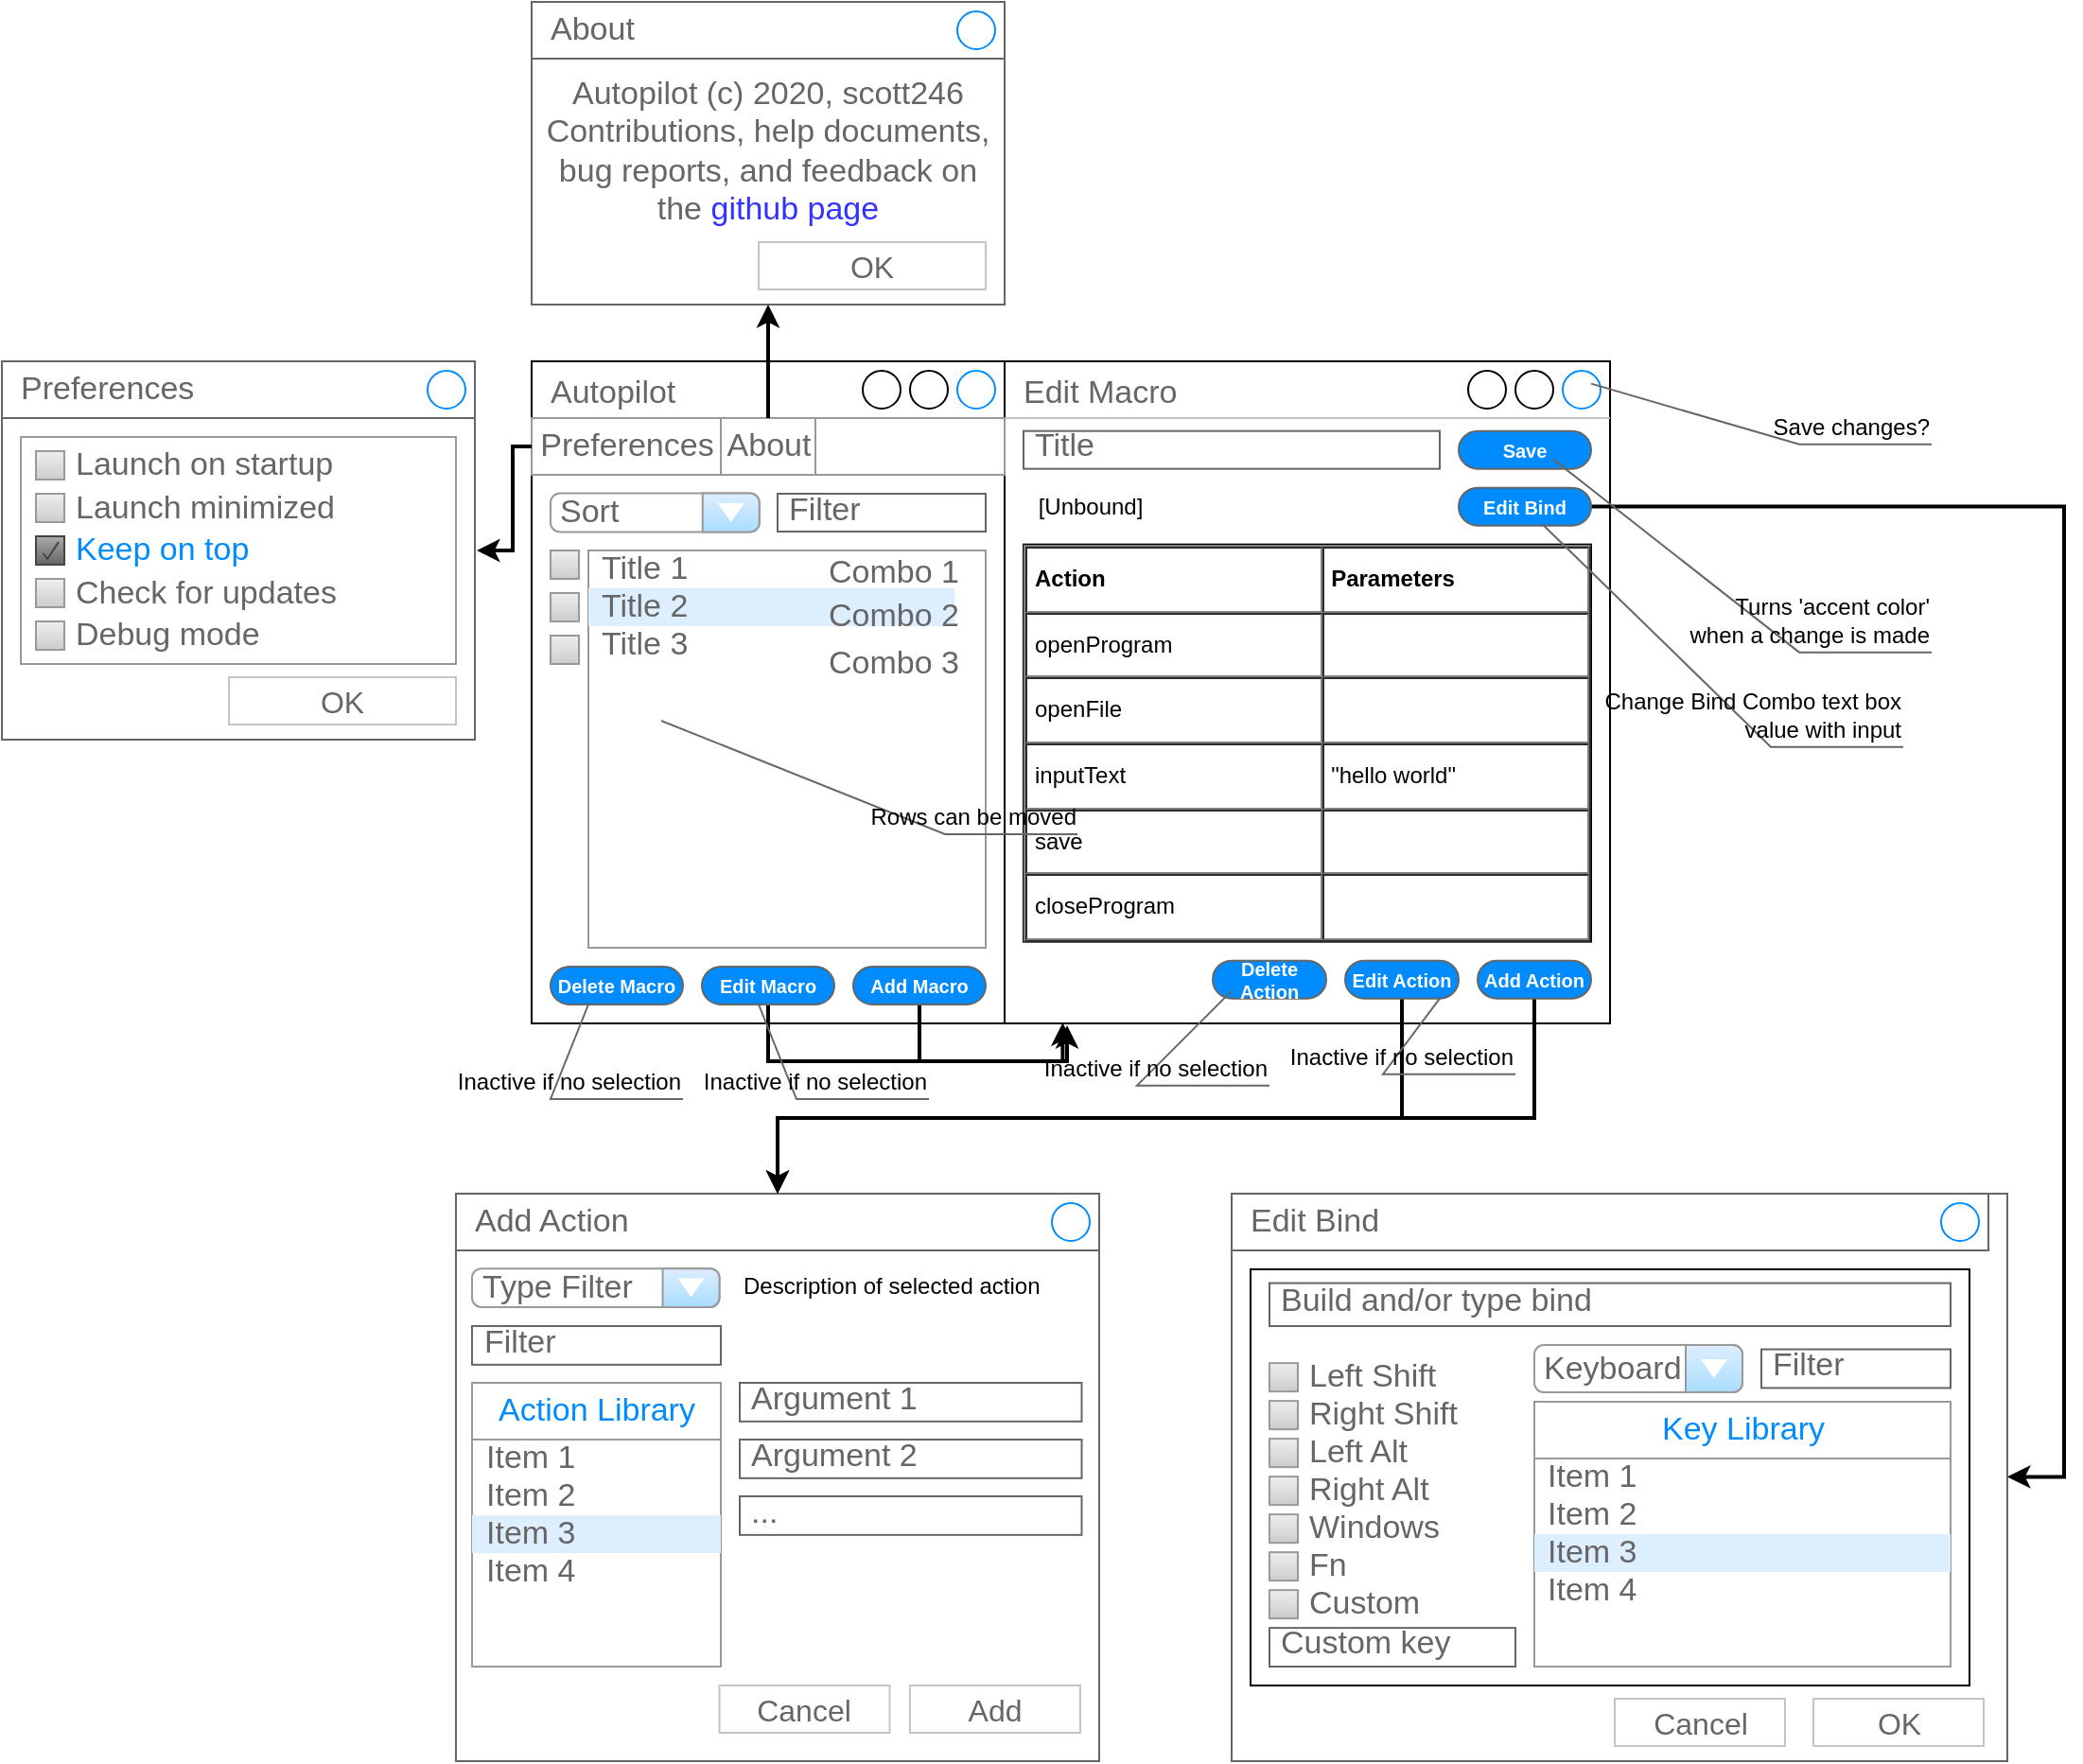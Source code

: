 <mxfile version="12.4.2" type="device" pages="1"><diagram id="YAPkU_yt1FOHtVR8c5gm" name="Views"><mxGraphModel dx="768" dy="482" grid="1" gridSize="10" guides="1" tooltips="1" connect="1" arrows="1" fold="1" page="1" pageScale="1" pageWidth="850" pageHeight="1100" math="0" shadow="0"><root><mxCell id="0"/><mxCell id="1" parent="0"/><mxCell id="EOJ3lp3D8dpg8eL5XDfX-40" value="" style="strokeWidth=1;shadow=0;dashed=0;align=center;html=1;shape=mxgraph.mockup.containers.rrect;rSize=0;strokeColor=#666666;fontColor=#666666;fontSize=17;verticalAlign=top;whiteSpace=wrap;fillColor=#ffffff;spacingTop=32;" parent="1" vertex="1"><mxGeometry x="270" y="540" width="250" height="200" as="geometry"/></mxCell><mxCell id="EOJ3lp3D8dpg8eL5XDfX-41" value="Preferences" style="strokeWidth=1;shadow=0;dashed=0;align=center;html=1;shape=mxgraph.mockup.containers.rrect;rSize=0;fontSize=17;fontColor=#666666;strokeColor=#666666;align=left;spacingLeft=8;fillColor=#ffffff;resizeWidth=1;" parent="EOJ3lp3D8dpg8eL5XDfX-40" vertex="1"><mxGeometry width="250" height="30" relative="1" as="geometry"/></mxCell><mxCell id="EOJ3lp3D8dpg8eL5XDfX-42" value="" style="shape=ellipse;strokeColor=#008cff;resizable=0;fillColor=none;html=1;" parent="EOJ3lp3D8dpg8eL5XDfX-41" vertex="1"><mxGeometry x="1" y="0.5" width="20" height="20" relative="1" as="geometry"><mxPoint x="-25" y="-10" as="offset"/></mxGeometry></mxCell><mxCell id="EOJ3lp3D8dpg8eL5XDfX-43" value="OK" style="strokeWidth=1;shadow=0;dashed=0;align=center;html=1;shape=mxgraph.mockup.containers.rrect;rSize=0;fontSize=16;fontColor=#666666;strokeColor=#c4c4c4;resizable=0;whiteSpace=wrap;fillColor=#ffffff;" parent="EOJ3lp3D8dpg8eL5XDfX-40" vertex="1"><mxGeometry x="0.5" y="1" width="120" height="25" relative="1" as="geometry"><mxPoint x="-5" y="-33" as="offset"/></mxGeometry></mxCell><mxCell id="EOJ3lp3D8dpg8eL5XDfX-67" value="" style="strokeWidth=1;shadow=0;dashed=0;align=center;html=1;shape=mxgraph.mockup.forms.rrect;rSize=0;strokeColor=#999999;fillColor=#ffffff;recursiveResize=0;fontSize=12;" parent="EOJ3lp3D8dpg8eL5XDfX-40" vertex="1"><mxGeometry x="10" y="40" width="230" height="120" as="geometry"/></mxCell><mxCell id="EOJ3lp3D8dpg8eL5XDfX-68" value="Launch on startup" style="strokeWidth=1;shadow=0;dashed=0;align=center;html=1;shape=mxgraph.mockup.forms.rrect;rSize=0;fillColor=#eeeeee;strokeColor=#999999;gradientColor=#cccccc;align=left;spacingLeft=4;fontSize=17;fontColor=#666666;labelPosition=right;" parent="EOJ3lp3D8dpg8eL5XDfX-67" vertex="1"><mxGeometry x="8" y="7.5" width="15" height="15" as="geometry"/></mxCell><mxCell id="EOJ3lp3D8dpg8eL5XDfX-69" value="Launch minimized" style="strokeWidth=1;shadow=0;dashed=0;align=center;html=1;shape=mxgraph.mockup.forms.rrect;rSize=0;fillColor=#eeeeee;strokeColor=#999999;gradientColor=#cccccc;align=left;spacingLeft=4;fontSize=17;fontColor=#666666;labelPosition=right;" parent="EOJ3lp3D8dpg8eL5XDfX-67" vertex="1"><mxGeometry x="8" y="30" width="15" height="15" as="geometry"/></mxCell><mxCell id="EOJ3lp3D8dpg8eL5XDfX-70" value="Keep on top" style="strokeWidth=1;shadow=0;dashed=0;align=center;html=1;shape=mxgraph.mockup.forms.checkbox;rSize=0;resizable=0;fillColor=#aaaaaa;strokeColor=#444444;gradientColor=#666666;align=left;spacingLeft=4;fontSize=17;fontColor=#008cff;labelPosition=right;" parent="EOJ3lp3D8dpg8eL5XDfX-67" vertex="1"><mxGeometry x="8" y="52.5" width="15" height="15" as="geometry"/></mxCell><mxCell id="EOJ3lp3D8dpg8eL5XDfX-71" value="Debug mode" style="strokeWidth=1;shadow=0;dashed=0;align=center;html=1;shape=mxgraph.mockup.forms.rrect;rSize=0;fillColor=#eeeeee;strokeColor=#999999;gradientColor=#cccccc;align=left;spacingLeft=4;fontSize=17;fontColor=#666666;labelPosition=right;" parent="EOJ3lp3D8dpg8eL5XDfX-67" vertex="1"><mxGeometry x="8" y="97.5" width="15" height="15" as="geometry"/></mxCell><mxCell id="EOJ3lp3D8dpg8eL5XDfX-116" value="Check for updates" style="strokeWidth=1;shadow=0;dashed=0;align=center;html=1;shape=mxgraph.mockup.forms.rrect;rSize=0;fillColor=#eeeeee;strokeColor=#999999;gradientColor=#cccccc;align=left;spacingLeft=4;fontSize=17;fontColor=#666666;labelPosition=right;" parent="EOJ3lp3D8dpg8eL5XDfX-67" vertex="1"><mxGeometry x="8" y="75" width="15" height="15" as="geometry"/></mxCell><mxCell id="EOJ3lp3D8dpg8eL5XDfX-44" value="Autopilot (c) 2020, scott246&lt;br&gt;Contributions, help documents, bug reports, and feedback on the&amp;nbsp;&lt;font color=&quot;#3333ff&quot;&gt;github page&lt;br&gt;&lt;/font&gt;" style="strokeWidth=1;shadow=0;dashed=0;align=center;html=1;shape=mxgraph.mockup.containers.rrect;rSize=0;strokeColor=#666666;fontColor=#666666;fontSize=17;verticalAlign=top;whiteSpace=wrap;fillColor=#ffffff;spacingTop=32;" parent="1" vertex="1"><mxGeometry x="550" y="350" width="250" height="160" as="geometry"/></mxCell><mxCell id="EOJ3lp3D8dpg8eL5XDfX-45" value="About" style="strokeWidth=1;shadow=0;dashed=0;align=center;html=1;shape=mxgraph.mockup.containers.rrect;rSize=0;fontSize=17;fontColor=#666666;strokeColor=#666666;align=left;spacingLeft=8;fillColor=#ffffff;resizeWidth=1;" parent="EOJ3lp3D8dpg8eL5XDfX-44" vertex="1"><mxGeometry width="250" height="30" relative="1" as="geometry"/></mxCell><mxCell id="EOJ3lp3D8dpg8eL5XDfX-46" value="" style="shape=ellipse;strokeColor=#008cff;resizable=0;fillColor=none;html=1;" parent="EOJ3lp3D8dpg8eL5XDfX-45" vertex="1"><mxGeometry x="1" y="0.5" width="20" height="20" relative="1" as="geometry"><mxPoint x="-25" y="-10" as="offset"/></mxGeometry></mxCell><mxCell id="EOJ3lp3D8dpg8eL5XDfX-47" value="OK" style="strokeWidth=1;shadow=0;dashed=0;align=center;html=1;shape=mxgraph.mockup.containers.rrect;rSize=0;fontSize=16;fontColor=#666666;strokeColor=#c4c4c4;resizable=0;whiteSpace=wrap;fillColor=#ffffff;" parent="EOJ3lp3D8dpg8eL5XDfX-44" vertex="1"><mxGeometry x="0.5" y="1" width="120" height="25" relative="1" as="geometry"><mxPoint x="-5" y="-33" as="offset"/></mxGeometry></mxCell><mxCell id="EOJ3lp3D8dpg8eL5XDfX-53" value="" style="strokeWidth=1;shadow=0;dashed=0;align=center;html=1;shape=mxgraph.mockup.containers.rrect;rSize=0;strokeColor=#666666;fontColor=#666666;fontSize=17;verticalAlign=top;whiteSpace=wrap;fillColor=#ffffff;spacingTop=32;" parent="1" vertex="1"><mxGeometry x="920" y="980" width="410" height="300" as="geometry"/></mxCell><mxCell id="EOJ3lp3D8dpg8eL5XDfX-54" value="Edit Bind" style="strokeWidth=1;shadow=0;dashed=0;align=center;html=1;shape=mxgraph.mockup.containers.rrect;rSize=0;fontSize=17;fontColor=#666666;strokeColor=#666666;align=left;spacingLeft=8;fillColor=none;resizeWidth=1;" parent="EOJ3lp3D8dpg8eL5XDfX-53" vertex="1"><mxGeometry width="400" height="30" relative="1" as="geometry"/></mxCell><mxCell id="EOJ3lp3D8dpg8eL5XDfX-55" value="" style="shape=ellipse;strokeColor=#008cff;resizable=0;fillColor=none;html=1;" parent="EOJ3lp3D8dpg8eL5XDfX-54" vertex="1"><mxGeometry x="1" y="0.5" width="20" height="20" relative="1" as="geometry"><mxPoint x="-25" y="-10" as="offset"/></mxGeometry></mxCell><mxCell id="EOJ3lp3D8dpg8eL5XDfX-56" value="Cancel" style="strokeWidth=1;shadow=0;dashed=0;align=center;html=1;shape=mxgraph.mockup.containers.rrect;rSize=0;fontSize=16;fontColor=#666666;strokeColor=#c4c4c4;whiteSpace=wrap;fillColor=none;" parent="EOJ3lp3D8dpg8eL5XDfX-53" vertex="1"><mxGeometry x="0.25" y="1" width="90" height="25" relative="1" as="geometry"><mxPoint x="100" y="-33" as="offset"/></mxGeometry></mxCell><mxCell id="EOJ3lp3D8dpg8eL5XDfX-57" value="OK" style="strokeWidth=1;shadow=0;dashed=0;align=center;html=1;shape=mxgraph.mockup.containers.rrect;rSize=0;fontSize=16;fontColor=#666666;strokeColor=#c4c4c4;whiteSpace=wrap;fillColor=none;" parent="EOJ3lp3D8dpg8eL5XDfX-53" vertex="1"><mxGeometry x="0.75" y="1" width="90" height="25" relative="1" as="geometry"><mxPoint y="-33" as="offset"/></mxGeometry></mxCell><mxCell id="EOJ3lp3D8dpg8eL5XDfX-101" value="" style="rounded=0;whiteSpace=wrap;html=1;fontSize=12;" parent="EOJ3lp3D8dpg8eL5XDfX-53" vertex="1"><mxGeometry x="10" y="40" width="380" height="220" as="geometry"/></mxCell><mxCell id="EOJ3lp3D8dpg8eL5XDfX-102" value="" style="strokeWidth=1;shadow=0;dashed=0;align=center;html=1;shape=mxgraph.mockup.forms.rrect;rSize=0;strokeColor=#999999;fillColor=#ffffff;fontSize=12;" parent="EOJ3lp3D8dpg8eL5XDfX-53" vertex="1"><mxGeometry x="160" y="110" width="220" height="140" as="geometry"/></mxCell><mxCell id="EOJ3lp3D8dpg8eL5XDfX-103" value="Key Library" style="strokeWidth=1;shadow=0;dashed=0;align=center;html=1;shape=mxgraph.mockup.forms.rrect;rSize=0;strokeColor=#999999;fontColor=#008cff;fontSize=17;fillColor=#ffffff;resizeWidth=1;" parent="EOJ3lp3D8dpg8eL5XDfX-102" vertex="1"><mxGeometry width="220.0" height="30" relative="1" as="geometry"/></mxCell><mxCell id="EOJ3lp3D8dpg8eL5XDfX-104" value="Item 1" style="strokeWidth=1;shadow=0;dashed=0;align=center;html=1;shape=mxgraph.mockup.forms.anchor;fontSize=17;fontColor=#666666;align=left;spacingLeft=5;resizeWidth=1;" parent="EOJ3lp3D8dpg8eL5XDfX-102" vertex="1"><mxGeometry width="220.0" height="20" relative="1" as="geometry"><mxPoint y="30" as="offset"/></mxGeometry></mxCell><mxCell id="EOJ3lp3D8dpg8eL5XDfX-105" value="Item 2" style="strokeWidth=1;shadow=0;dashed=0;align=center;html=1;shape=mxgraph.mockup.forms.anchor;fontSize=17;fontColor=#666666;align=left;spacingLeft=5;resizeWidth=1;" parent="EOJ3lp3D8dpg8eL5XDfX-102" vertex="1"><mxGeometry width="220.0" height="20" relative="1" as="geometry"><mxPoint y="50" as="offset"/></mxGeometry></mxCell><mxCell id="EOJ3lp3D8dpg8eL5XDfX-106" value="Item 3" style="strokeWidth=1;shadow=0;dashed=0;align=center;html=1;shape=mxgraph.mockup.forms.rrect;rSize=0;fontSize=17;fontColor=#666666;align=left;spacingLeft=5;fillColor=#ddeeff;strokeColor=none;resizeWidth=1;" parent="EOJ3lp3D8dpg8eL5XDfX-102" vertex="1"><mxGeometry width="220.0" height="20" relative="1" as="geometry"><mxPoint y="70" as="offset"/></mxGeometry></mxCell><mxCell id="EOJ3lp3D8dpg8eL5XDfX-107" value="Item 4" style="strokeWidth=1;shadow=0;dashed=0;align=center;html=1;shape=mxgraph.mockup.forms.anchor;fontSize=17;fontColor=#666666;align=left;spacingLeft=5;resizeWidth=1;" parent="EOJ3lp3D8dpg8eL5XDfX-102" vertex="1"><mxGeometry width="220.0" height="20" relative="1" as="geometry"><mxPoint y="90" as="offset"/></mxGeometry></mxCell><mxCell id="EOJ3lp3D8dpg8eL5XDfX-99" value="Keyboard" style="strokeWidth=1;shadow=0;dashed=0;align=center;html=1;shape=mxgraph.mockup.forms.comboBox;strokeColor=#999999;fillColor=#ddeeff;align=left;fillColor2=#aaddff;mainText=;fontColor=#666666;fontSize=17;spacingLeft=3;" parent="EOJ3lp3D8dpg8eL5XDfX-53" vertex="1"><mxGeometry x="160" y="80" width="110" height="25" as="geometry"/></mxCell><mxCell id="EOJ3lp3D8dpg8eL5XDfX-108" value="Left Shift" style="strokeWidth=1;shadow=0;dashed=0;align=center;html=1;shape=mxgraph.mockup.forms.rrect;rSize=0;fillColor=#eeeeee;strokeColor=#999999;gradientColor=#cccccc;align=left;spacingLeft=4;fontSize=17;fontColor=#666666;labelPosition=right;" parent="EOJ3lp3D8dpg8eL5XDfX-53" vertex="1"><mxGeometry x="20" y="89.57" width="15" height="15" as="geometry"/></mxCell><mxCell id="u80V7ljQDA_n9V3DlxkJ-22" value="Right Shift" style="strokeWidth=1;shadow=0;dashed=0;align=center;html=1;shape=mxgraph.mockup.forms.rrect;rSize=0;fillColor=#eeeeee;strokeColor=#999999;gradientColor=#cccccc;align=left;spacingLeft=4;fontSize=17;fontColor=#666666;labelPosition=right;" parent="EOJ3lp3D8dpg8eL5XDfX-53" vertex="1"><mxGeometry x="20" y="109.57" width="15" height="15" as="geometry"/></mxCell><mxCell id="u80V7ljQDA_n9V3DlxkJ-23" value="Left Alt" style="strokeWidth=1;shadow=0;dashed=0;align=center;html=1;shape=mxgraph.mockup.forms.rrect;rSize=0;fillColor=#eeeeee;strokeColor=#999999;gradientColor=#cccccc;align=left;spacingLeft=4;fontSize=17;fontColor=#666666;labelPosition=right;" parent="EOJ3lp3D8dpg8eL5XDfX-53" vertex="1"><mxGeometry x="20" y="129.57" width="15" height="15" as="geometry"/></mxCell><mxCell id="u80V7ljQDA_n9V3DlxkJ-24" value="Right Alt" style="strokeWidth=1;shadow=0;dashed=0;align=center;html=1;shape=mxgraph.mockup.forms.rrect;rSize=0;fillColor=#eeeeee;strokeColor=#999999;gradientColor=#cccccc;align=left;spacingLeft=4;fontSize=17;fontColor=#666666;labelPosition=right;" parent="EOJ3lp3D8dpg8eL5XDfX-53" vertex="1"><mxGeometry x="20" y="149.57" width="15" height="15" as="geometry"/></mxCell><mxCell id="u80V7ljQDA_n9V3DlxkJ-25" value="Windows" style="strokeWidth=1;shadow=0;dashed=0;align=center;html=1;shape=mxgraph.mockup.forms.rrect;rSize=0;fillColor=#eeeeee;strokeColor=#999999;gradientColor=#cccccc;align=left;spacingLeft=4;fontSize=17;fontColor=#666666;labelPosition=right;" parent="EOJ3lp3D8dpg8eL5XDfX-53" vertex="1"><mxGeometry x="20" y="169.57" width="15" height="15" as="geometry"/></mxCell><mxCell id="u80V7ljQDA_n9V3DlxkJ-26" value="Fn" style="strokeWidth=1;shadow=0;dashed=0;align=center;html=1;shape=mxgraph.mockup.forms.rrect;rSize=0;fillColor=#eeeeee;strokeColor=#999999;gradientColor=#cccccc;align=left;spacingLeft=4;fontSize=17;fontColor=#666666;labelPosition=right;" parent="EOJ3lp3D8dpg8eL5XDfX-53" vertex="1"><mxGeometry x="20" y="189.57" width="15" height="15" as="geometry"/></mxCell><mxCell id="Q8kererCGvhMdk5w2O0M-1" value="Custom" style="strokeWidth=1;shadow=0;dashed=0;align=center;html=1;shape=mxgraph.mockup.forms.rrect;rSize=0;fillColor=#eeeeee;strokeColor=#999999;gradientColor=#cccccc;align=left;spacingLeft=4;fontSize=17;fontColor=#666666;labelPosition=right;" vertex="1" parent="EOJ3lp3D8dpg8eL5XDfX-53"><mxGeometry x="20" y="209.57" width="15" height="15" as="geometry"/></mxCell><mxCell id="Q8kererCGvhMdk5w2O0M-2" value="Custom key" style="strokeWidth=1;shadow=0;dashed=0;align=center;html=1;shape=mxgraph.mockup.text.textBox;fontColor=#666666;align=left;fontSize=17;spacingLeft=4;spacingTop=-3;strokeColor=#666666;mainText=" vertex="1" parent="EOJ3lp3D8dpg8eL5XDfX-53"><mxGeometry x="20" y="229.57" width="130" height="20.43" as="geometry"/></mxCell><mxCell id="Q8kererCGvhMdk5w2O0M-3" value="Build and/or type bind" style="strokeWidth=1;shadow=0;dashed=0;align=center;html=1;shape=mxgraph.mockup.text.textBox;fontColor=#666666;align=left;fontSize=17;spacingLeft=4;spacingTop=-3;strokeColor=#666666;mainText=" vertex="1" parent="EOJ3lp3D8dpg8eL5XDfX-53"><mxGeometry x="20" y="47.29" width="360" height="22.71" as="geometry"/></mxCell><mxCell id="Q8kererCGvhMdk5w2O0M-4" value="Filter" style="strokeWidth=1;shadow=0;dashed=0;align=center;html=1;shape=mxgraph.mockup.text.textBox;fontColor=#666666;align=left;fontSize=17;spacingLeft=4;spacingTop=-3;strokeColor=#666666;mainText=" vertex="1" parent="EOJ3lp3D8dpg8eL5XDfX-53"><mxGeometry x="280" y="82.29" width="100" height="20.43" as="geometry"/></mxCell><mxCell id="EOJ3lp3D8dpg8eL5XDfX-79" value="" style="strokeWidth=1;shadow=0;dashed=0;align=center;html=1;shape=mxgraph.mockup.containers.rrect;rSize=0;strokeColor=#666666;fontColor=#666666;fontSize=17;verticalAlign=top;whiteSpace=wrap;fillColor=#ffffff;spacingTop=32;" parent="1" vertex="1"><mxGeometry x="510" y="980" width="340" height="300" as="geometry"/></mxCell><mxCell id="EOJ3lp3D8dpg8eL5XDfX-80" value="Add Action" style="strokeWidth=1;shadow=0;dashed=0;align=center;html=1;shape=mxgraph.mockup.containers.rrect;rSize=0;fontSize=17;fontColor=#666666;strokeColor=#666666;align=left;spacingLeft=8;fillColor=none;resizeWidth=1;" parent="EOJ3lp3D8dpg8eL5XDfX-79" vertex="1"><mxGeometry width="340.0" height="30" relative="1" as="geometry"/></mxCell><mxCell id="EOJ3lp3D8dpg8eL5XDfX-81" value="" style="shape=ellipse;strokeColor=#008cff;resizable=0;fillColor=none;html=1;" parent="EOJ3lp3D8dpg8eL5XDfX-80" vertex="1"><mxGeometry x="1" y="0.5" width="20" height="20" relative="1" as="geometry"><mxPoint x="-25" y="-10" as="offset"/></mxGeometry></mxCell><mxCell id="EOJ3lp3D8dpg8eL5XDfX-82" value="Cancel" style="strokeWidth=1;shadow=0;dashed=0;align=center;html=1;shape=mxgraph.mockup.containers.rrect;rSize=0;fontSize=16;fontColor=#666666;strokeColor=#c4c4c4;whiteSpace=wrap;fillColor=none;" parent="EOJ3lp3D8dpg8eL5XDfX-79" vertex="1"><mxGeometry x="0.25" y="1" width="90" height="25" relative="1" as="geometry"><mxPoint x="54.27" y="-40" as="offset"/></mxGeometry></mxCell><mxCell id="EOJ3lp3D8dpg8eL5XDfX-83" value="Add" style="strokeWidth=1;shadow=0;dashed=0;align=center;html=1;shape=mxgraph.mockup.containers.rrect;rSize=0;fontSize=16;fontColor=#666666;strokeColor=#c4c4c4;whiteSpace=wrap;fillColor=none;" parent="EOJ3lp3D8dpg8eL5XDfX-79" vertex="1"><mxGeometry x="0.75" y="1" width="90" height="25" relative="1" as="geometry"><mxPoint x="-15" y="-40" as="offset"/></mxGeometry></mxCell><mxCell id="EOJ3lp3D8dpg8eL5XDfX-25" value="" style="strokeWidth=1;shadow=0;dashed=0;align=center;html=1;shape=mxgraph.mockup.forms.rrect;rSize=0;strokeColor=#999999;fillColor=#ffffff;verticalAlign=top;" parent="EOJ3lp3D8dpg8eL5XDfX-79" vertex="1"><mxGeometry x="8.5" y="100" width="131.5" height="150" as="geometry"/></mxCell><mxCell id="EOJ3lp3D8dpg8eL5XDfX-26" value="Action Library" style="strokeWidth=1;shadow=0;dashed=0;align=center;html=1;shape=mxgraph.mockup.forms.rrect;rSize=0;strokeColor=#999999;fontColor=#008cff;fontSize=17;fillColor=#ffffff;resizeWidth=1;" parent="EOJ3lp3D8dpg8eL5XDfX-25" vertex="1"><mxGeometry width="131.5" height="30" relative="1" as="geometry"/></mxCell><mxCell id="EOJ3lp3D8dpg8eL5XDfX-27" value="Item 1" style="strokeWidth=1;shadow=0;dashed=0;align=center;html=1;shape=mxgraph.mockup.forms.anchor;fontSize=17;fontColor=#666666;align=left;spacingLeft=5;resizeWidth=1;" parent="EOJ3lp3D8dpg8eL5XDfX-25" vertex="1"><mxGeometry width="131.5" height="20" relative="1" as="geometry"><mxPoint y="30.0" as="offset"/></mxGeometry></mxCell><mxCell id="EOJ3lp3D8dpg8eL5XDfX-28" value="Item 2" style="strokeWidth=1;shadow=0;dashed=0;align=center;html=1;shape=mxgraph.mockup.forms.anchor;fontSize=17;fontColor=#666666;align=left;spacingLeft=5;resizeWidth=1;" parent="EOJ3lp3D8dpg8eL5XDfX-25" vertex="1"><mxGeometry width="131.5" height="20" relative="1" as="geometry"><mxPoint y="50.0" as="offset"/></mxGeometry></mxCell><mxCell id="EOJ3lp3D8dpg8eL5XDfX-29" value="Item 3" style="strokeWidth=1;shadow=0;dashed=0;align=center;html=1;shape=mxgraph.mockup.forms.rrect;rSize=0;fontSize=17;fontColor=#666666;align=left;spacingLeft=5;fillColor=#ddeeff;strokeColor=none;resizeWidth=1;" parent="EOJ3lp3D8dpg8eL5XDfX-25" vertex="1"><mxGeometry width="131.5" height="20" relative="1" as="geometry"><mxPoint y="70" as="offset"/></mxGeometry></mxCell><mxCell id="EOJ3lp3D8dpg8eL5XDfX-30" value="Item 4" style="strokeWidth=1;shadow=0;dashed=0;align=center;html=1;shape=mxgraph.mockup.forms.anchor;fontSize=17;fontColor=#666666;align=left;spacingLeft=5;resizeWidth=1;" parent="EOJ3lp3D8dpg8eL5XDfX-25" vertex="1"><mxGeometry width="131.5" height="20" relative="1" as="geometry"><mxPoint y="90" as="offset"/></mxGeometry></mxCell><mxCell id="EOJ3lp3D8dpg8eL5XDfX-34" value="Type Filter" style="strokeWidth=1;shadow=0;dashed=0;align=center;html=1;shape=mxgraph.mockup.forms.comboBox;strokeColor=#999999;fillColor=#ddeeff;align=left;fillColor2=#aaddff;mainText=;fontColor=#666666;fontSize=17;spacingLeft=3;" parent="EOJ3lp3D8dpg8eL5XDfX-79" vertex="1"><mxGeometry x="8.5" y="39.57" width="130.772" height="20.43" as="geometry"/></mxCell><mxCell id="EOJ3lp3D8dpg8eL5XDfX-35" value="Filter" style="strokeWidth=1;shadow=0;dashed=0;align=center;html=1;shape=mxgraph.mockup.text.textBox;fontColor=#666666;align=left;fontSize=17;spacingLeft=4;spacingTop=-3;strokeColor=#666666;mainText=" parent="EOJ3lp3D8dpg8eL5XDfX-79" vertex="1"><mxGeometry x="8.5" y="70" width="131.5" height="20.43" as="geometry"/></mxCell><mxCell id="EOJ3lp3D8dpg8eL5XDfX-88" value="Description of selected action" style="text;spacingTop=-5;whiteSpace=wrap;html=1;align=left;fontSize=12;fontFamily=Helvetica;fillColor=none;strokeColor=none;" parent="EOJ3lp3D8dpg8eL5XDfX-79" vertex="1"><mxGeometry x="150" y="39.57" width="181.5" height="50.43" as="geometry"/></mxCell><mxCell id="u80V7ljQDA_n9V3DlxkJ-36" value="Argument 1" style="strokeWidth=1;shadow=0;dashed=0;align=center;html=1;shape=mxgraph.mockup.text.textBox;fontColor=#666666;align=left;fontSize=17;spacingLeft=4;spacingTop=-3;strokeColor=#666666;mainText=" parent="EOJ3lp3D8dpg8eL5XDfX-79" vertex="1"><mxGeometry x="150" y="100" width="180.75" height="20.43" as="geometry"/></mxCell><mxCell id="u80V7ljQDA_n9V3DlxkJ-38" value="..." style="strokeWidth=1;shadow=0;dashed=0;align=center;html=1;shape=mxgraph.mockup.text.textBox;fontColor=#666666;align=left;fontSize=17;spacingLeft=4;spacingTop=-3;strokeColor=#666666;mainText=" parent="EOJ3lp3D8dpg8eL5XDfX-79" vertex="1"><mxGeometry x="150" y="160" width="180.75" height="20.43" as="geometry"/></mxCell><mxCell id="u80V7ljQDA_n9V3DlxkJ-37" value="Argument 2" style="strokeWidth=1;shadow=0;dashed=0;align=center;html=1;shape=mxgraph.mockup.text.textBox;fontColor=#666666;align=left;fontSize=17;spacingLeft=4;spacingTop=-3;strokeColor=#666666;mainText=" parent="EOJ3lp3D8dpg8eL5XDfX-79" vertex="1"><mxGeometry x="150" y="130" width="180.75" height="20.43" as="geometry"/></mxCell><mxCell id="aWUXtCaBUjbwZ6OJpYQv-1" value="Edit Macro" style="strokeWidth=1;shadow=0;dashed=0;align=center;html=1;shape=mxgraph.mockup.containers.window;align=left;verticalAlign=top;spacingLeft=8;strokeColor2=#008cff;strokeColor3=#c4c4c4;fontColor=#666666;mainText=;fontSize=17;labelBackgroundColor=none;" parent="1" vertex="1"><mxGeometry x="800" y="540.0" width="320" height="350" as="geometry"/></mxCell><mxCell id="aWUXtCaBUjbwZ6OJpYQv-9" value="&lt;table cellpadding=&quot;4&quot; cellspacing=&quot;0&quot; border=&quot;1&quot; style=&quot;font-size: 1em ; width: 100% ; height: 100%&quot;&gt;&lt;tbody&gt;&lt;tr&gt;&lt;th&gt;Action&lt;/th&gt;&lt;td&gt;&lt;b&gt;Parameters&lt;/b&gt;&lt;/td&gt;&lt;/tr&gt;&lt;tr&gt;&lt;td&gt;openProgram&lt;/td&gt;&lt;td&gt;&lt;br&gt;&lt;/td&gt;&lt;/tr&gt;&lt;tr&gt;&lt;td&gt;openFile&lt;/td&gt;&lt;td&gt;&lt;br&gt;&lt;/td&gt;&lt;/tr&gt;&lt;tr&gt;&lt;td&gt;inputText&lt;/td&gt;&lt;td&gt;&quot;hello world&quot;&lt;/td&gt;&lt;/tr&gt;&lt;tr&gt;&lt;td&gt;save&lt;/td&gt;&lt;td&gt;&lt;br&gt;&lt;/td&gt;&lt;/tr&gt;&lt;tr&gt;&lt;td&gt;closeProgram&lt;/td&gt;&lt;td&gt;&lt;br&gt;&lt;/td&gt;&lt;/tr&gt;&lt;/tbody&gt;&lt;/table&gt; " style="verticalAlign=top;align=left;overflow=fill;fontSize=12;fontFamily=Helvetica;html=1" parent="1" vertex="1"><mxGeometry x="810" y="636.83" width="300" height="210" as="geometry"/></mxCell><mxCell id="aWUXtCaBUjbwZ6OJpYQv-10" value="Title" style="strokeWidth=1;shadow=0;dashed=0;align=center;html=1;shape=mxgraph.mockup.text.textBox;fontColor=#666666;align=left;fontSize=17;spacingLeft=4;spacingTop=-3;strokeColor=#666666;mainText=" parent="1" vertex="1"><mxGeometry x="810" y="576.83" width="220" height="20" as="geometry"/></mxCell><mxCell id="aWUXtCaBUjbwZ6OJpYQv-36" value="Save" style="strokeWidth=1;shadow=0;dashed=0;align=center;html=1;shape=mxgraph.mockup.buttons.button;strokeColor=#666666;fontColor=#ffffff;mainText=;buttonStyle=round;fontSize=10;fontStyle=1;fillColor=#008cff;whiteSpace=wrap;" parent="1" vertex="1"><mxGeometry x="1040" y="576.83" width="70" height="20" as="geometry"/></mxCell><mxCell id="u80V7ljQDA_n9V3DlxkJ-84" value="" style="edgeStyle=orthogonalEdgeStyle;rounded=0;orthogonalLoop=1;jettySize=auto;html=1;strokeColor=#000000;strokeWidth=2;entryX=1;entryY=0.499;entryDx=0;entryDy=0;entryPerimeter=0;" parent="1" source="aWUXtCaBUjbwZ6OJpYQv-37" target="EOJ3lp3D8dpg8eL5XDfX-53" edge="1"><mxGeometry relative="1" as="geometry"><mxPoint x="870" y="1063" as="targetPoint"/><Array as="points"><mxPoint x="1360" y="617"/><mxPoint x="1360" y="1130"/></Array></mxGeometry></mxCell><mxCell id="aWUXtCaBUjbwZ6OJpYQv-37" value="Edit Bind" style="strokeWidth=1;shadow=0;dashed=0;align=center;html=1;shape=mxgraph.mockup.buttons.button;strokeColor=#666666;fontColor=#ffffff;mainText=;buttonStyle=round;fontSize=10;fontStyle=1;fillColor=#008cff;whiteSpace=wrap;" parent="1" vertex="1"><mxGeometry x="1040" y="606.83" width="70" height="20" as="geometry"/></mxCell><mxCell id="u80V7ljQDA_n9V3DlxkJ-86" value="" style="edgeStyle=orthogonalEdgeStyle;rounded=0;orthogonalLoop=1;jettySize=auto;html=1;strokeColor=#000000;strokeWidth=2;" parent="1" source="aWUXtCaBUjbwZ6OJpYQv-38" target="EOJ3lp3D8dpg8eL5XDfX-80" edge="1"><mxGeometry relative="1" as="geometry"><Array as="points"><mxPoint x="1080" y="940"/><mxPoint x="680" y="940"/></Array></mxGeometry></mxCell><mxCell id="aWUXtCaBUjbwZ6OJpYQv-38" value="&lt;font style=&quot;font-size: 10px&quot;&gt;Add Action&lt;/font&gt;" style="strokeWidth=1;shadow=0;dashed=0;align=center;html=1;shape=mxgraph.mockup.buttons.button;strokeColor=#666666;fontColor=#ffffff;mainText=;buttonStyle=round;fontSize=10;fontStyle=1;fillColor=#008cff;whiteSpace=wrap;" parent="1" vertex="1"><mxGeometry x="1050" y="856.83" width="60" height="20" as="geometry"/></mxCell><mxCell id="aWUXtCaBUjbwZ6OJpYQv-39" value="&lt;font style=&quot;font-size: 10px&quot;&gt;Delete Action&lt;/font&gt;" style="strokeWidth=1;shadow=0;dashed=0;align=center;html=1;shape=mxgraph.mockup.buttons.button;strokeColor=#666666;fontColor=#ffffff;mainText=;buttonStyle=round;fontSize=10;fontStyle=1;fillColor=#008cff;whiteSpace=wrap;" parent="1" vertex="1"><mxGeometry x="910" y="856.83" width="60" height="20" as="geometry"/></mxCell><mxCell id="2AMcOCdW3LgCEZ0a0cDY-9" value="Turns 'accent color' &lt;br&gt;when a change is made" style="strokeWidth=1;shadow=0;dashed=0;align=center;html=1;shape=mxgraph.mockup.text.callout;linkText=;textSize=17;textColor=#666666;callDir=SE;callStyle=line;fontSize=12;fontColor=#000000;align=right;verticalAlign=bottom;strokeColor=#666666;" parent="1" vertex="1"><mxGeometry x="1090" y="591.83" width="200" height="102" as="geometry"/></mxCell><mxCell id="u80V7ljQDA_n9V3DlxkJ-1" value="Autopilot" style="strokeWidth=1;shadow=0;dashed=0;align=center;html=1;shape=mxgraph.mockup.containers.window;align=left;verticalAlign=top;spacingLeft=8;strokeColor2=#008cff;strokeColor3=#c4c4c4;fontColor=#666666;mainText=;fontSize=17;labelBackgroundColor=none;" parent="1" vertex="1"><mxGeometry x="550" y="540" width="250" height="350" as="geometry"/></mxCell><mxCell id="u80V7ljQDA_n9V3DlxkJ-2" value="" style="strokeWidth=1;shadow=0;dashed=0;align=center;html=1;shape=mxgraph.mockup.forms.rrect;rSize=0;strokeColor=#999999;fillColor=#ffffff;" parent="1" vertex="1"><mxGeometry x="580" y="640" width="210" height="210" as="geometry"/></mxCell><mxCell id="u80V7ljQDA_n9V3DlxkJ-3" value="Title 1" style="strokeWidth=1;shadow=0;dashed=0;align=center;html=1;shape=mxgraph.mockup.forms.anchor;fontSize=17;fontColor=#666666;align=left;spacingLeft=5;resizeWidth=1;" parent="u80V7ljQDA_n9V3DlxkJ-2" vertex="1"><mxGeometry width="90" height="20" relative="1" as="geometry"><mxPoint as="offset"/></mxGeometry></mxCell><mxCell id="u80V7ljQDA_n9V3DlxkJ-4" value="Title 2" style="strokeWidth=1;shadow=0;dashed=0;align=center;html=1;shape=mxgraph.mockup.forms.rrect;rSize=0;fontSize=17;fontColor=#666666;align=left;spacingLeft=5;fillColor=#ddeeff;strokeColor=none;resizeWidth=1;" parent="u80V7ljQDA_n9V3DlxkJ-2" vertex="1"><mxGeometry width="193.846" height="20" relative="1" as="geometry"><mxPoint y="20" as="offset"/></mxGeometry></mxCell><mxCell id="u80V7ljQDA_n9V3DlxkJ-5" value="Title 3" style="strokeWidth=1;shadow=0;dashed=0;align=center;html=1;shape=mxgraph.mockup.forms.anchor;fontSize=17;fontColor=#666666;align=left;spacingLeft=5;resizeWidth=1;" parent="u80V7ljQDA_n9V3DlxkJ-2" vertex="1"><mxGeometry width="193.846" height="20" relative="1" as="geometry"><mxPoint y="40" as="offset"/></mxGeometry></mxCell><mxCell id="u80V7ljQDA_n9V3DlxkJ-42" value="Combo 1" style="strokeWidth=1;shadow=0;dashed=0;align=center;html=1;shape=mxgraph.mockup.forms.anchor;fontSize=17;fontColor=#666666;align=left;spacingLeft=5;resizeWidth=1;" parent="u80V7ljQDA_n9V3DlxkJ-2" vertex="1"><mxGeometry x="120" width="90" height="23.014" as="geometry"><mxPoint as="offset"/></mxGeometry></mxCell><mxCell id="u80V7ljQDA_n9V3DlxkJ-44" value="Combo 3" style="strokeWidth=1;shadow=0;dashed=0;align=center;html=1;shape=mxgraph.mockup.forms.anchor;fontSize=17;fontColor=#666666;align=left;spacingLeft=5;resizeWidth=1;" parent="u80V7ljQDA_n9V3DlxkJ-2" vertex="1"><mxGeometry x="120" y="48.904" width="90" height="23.014" as="geometry"><mxPoint as="offset"/></mxGeometry></mxCell><mxCell id="u80V7ljQDA_n9V3DlxkJ-43" value="Combo 2" style="strokeWidth=1;shadow=0;dashed=0;align=center;html=1;shape=mxgraph.mockup.forms.anchor;fontSize=17;fontColor=#666666;align=left;spacingLeft=5;resizeWidth=1;" parent="u80V7ljQDA_n9V3DlxkJ-2" vertex="1"><mxGeometry x="120" y="23.014" width="90" height="23.014" as="geometry"><mxPoint as="offset"/></mxGeometry></mxCell><mxCell id="u80V7ljQDA_n9V3DlxkJ-6" value="Filter" style="strokeWidth=1;shadow=0;dashed=0;align=center;html=1;shape=mxgraph.mockup.text.textBox;fontColor=#666666;align=left;fontSize=17;spacingLeft=4;spacingTop=-3;strokeColor=#666666;mainText=" parent="1" vertex="1"><mxGeometry x="680" y="610" width="110" height="20" as="geometry"/></mxCell><mxCell id="u80V7ljQDA_n9V3DlxkJ-7" value="" style="strokeWidth=1;shadow=0;dashed=0;align=center;html=1;shape=mxgraph.mockup.forms.rrect;rSize=0;strokeColor=#999999;" parent="1" vertex="1"><mxGeometry x="550" y="570" width="250" height="30" as="geometry"/></mxCell><mxCell id="u80V7ljQDA_n9V3DlxkJ-8" value="Preferences" style="strokeColor=inherit;fillColor=inherit;gradientColor=inherit;strokeWidth=1;shadow=0;dashed=0;align=center;html=1;shape=mxgraph.mockup.forms.rrect;rSize=0;fontSize=17;fontColor=#666666;" parent="u80V7ljQDA_n9V3DlxkJ-7" vertex="1"><mxGeometry width="100" height="30" as="geometry"/></mxCell><mxCell id="u80V7ljQDA_n9V3DlxkJ-9" value="About" style="strokeColor=inherit;fillColor=inherit;gradientColor=inherit;strokeWidth=1;shadow=0;dashed=0;align=center;html=1;shape=mxgraph.mockup.forms.rrect;rSize=0;fontSize=17;fontColor=#666666;" parent="u80V7ljQDA_n9V3DlxkJ-7" vertex="1"><mxGeometry x="100" width="50" height="30" as="geometry"/></mxCell><mxCell id="u80V7ljQDA_n9V3DlxkJ-11" value="Delete Macro" style="strokeWidth=1;shadow=0;dashed=0;align=center;html=1;shape=mxgraph.mockup.buttons.button;strokeColor=#666666;fontColor=#ffffff;mainText=;buttonStyle=round;fontSize=10;fontStyle=1;fillColor=#008cff;whiteSpace=wrap;" parent="1" vertex="1"><mxGeometry x="560" y="860" width="70" height="20" as="geometry"/></mxCell><mxCell id="u80V7ljQDA_n9V3DlxkJ-80" value="" style="edgeStyle=orthogonalEdgeStyle;rounded=0;orthogonalLoop=1;jettySize=auto;html=1;strokeColor=#000000;strokeWidth=2;entryX=0.096;entryY=0.999;entryDx=0;entryDy=0;entryPerimeter=0;" parent="1" source="u80V7ljQDA_n9V3DlxkJ-12" target="aWUXtCaBUjbwZ6OJpYQv-1" edge="1"><mxGeometry relative="1" as="geometry"><mxPoint x="675" y="960" as="targetPoint"/><Array as="points"><mxPoint x="675" y="910"/><mxPoint x="831" y="910"/></Array></mxGeometry></mxCell><mxCell id="u80V7ljQDA_n9V3DlxkJ-12" value="Edit Macro" style="strokeWidth=1;shadow=0;dashed=0;align=center;html=1;shape=mxgraph.mockup.buttons.button;strokeColor=#666666;fontColor=#ffffff;mainText=;buttonStyle=round;fontSize=10;fontStyle=1;fillColor=#008cff;whiteSpace=wrap;" parent="1" vertex="1"><mxGeometry x="640" y="860" width="70" height="20" as="geometry"/></mxCell><mxCell id="u80V7ljQDA_n9V3DlxkJ-82" value="" style="edgeStyle=orthogonalEdgeStyle;rounded=0;orthogonalLoop=1;jettySize=auto;html=1;strokeColor=#000000;strokeWidth=2;" parent="1" source="u80V7ljQDA_n9V3DlxkJ-13" edge="1"><mxGeometry relative="1" as="geometry"><mxPoint x="833" y="891" as="targetPoint"/><Array as="points"><mxPoint x="755" y="910"/><mxPoint x="833" y="910"/></Array></mxGeometry></mxCell><mxCell id="u80V7ljQDA_n9V3DlxkJ-13" value="Add Macro" style="strokeWidth=1;shadow=0;dashed=0;align=center;html=1;shape=mxgraph.mockup.buttons.button;strokeColor=#666666;fontColor=#ffffff;mainText=;buttonStyle=round;fontSize=10;fontStyle=1;fillColor=#008cff;whiteSpace=wrap;" parent="1" vertex="1"><mxGeometry x="720" y="860" width="70" height="20" as="geometry"/></mxCell><mxCell id="u80V7ljQDA_n9V3DlxkJ-85" value="" style="edgeStyle=orthogonalEdgeStyle;rounded=0;orthogonalLoop=1;jettySize=auto;html=1;strokeColor=#000000;strokeWidth=2;" parent="1" source="u80V7ljQDA_n9V3DlxkJ-15" target="EOJ3lp3D8dpg8eL5XDfX-80" edge="1"><mxGeometry relative="1" as="geometry"><Array as="points"><mxPoint x="1010" y="940"/><mxPoint x="680" y="940"/></Array></mxGeometry></mxCell><mxCell id="u80V7ljQDA_n9V3DlxkJ-15" value="&lt;font style=&quot;font-size: 10px&quot;&gt;Edit Action&lt;/font&gt;" style="strokeWidth=1;shadow=0;dashed=0;align=center;html=1;shape=mxgraph.mockup.buttons.button;strokeColor=#666666;fontColor=#ffffff;mainText=;buttonStyle=round;fontSize=10;fontStyle=1;fillColor=#008cff;whiteSpace=wrap;" parent="1" vertex="1"><mxGeometry x="980" y="856.83" width="60" height="20" as="geometry"/></mxCell><mxCell id="u80V7ljQDA_n9V3DlxkJ-16" value="" style="strokeWidth=1;shadow=0;dashed=0;align=center;html=1;shape=mxgraph.mockup.forms.rrect;rSize=0;fillColor=#eeeeee;strokeColor=#999999;gradientColor=#cccccc;align=left;spacingLeft=4;fontSize=17;fontColor=#666666;labelPosition=right;" parent="1" vertex="1"><mxGeometry x="560" y="685" width="15" height="15" as="geometry"/></mxCell><mxCell id="u80V7ljQDA_n9V3DlxkJ-17" value="" style="strokeWidth=1;shadow=0;dashed=0;align=center;html=1;shape=mxgraph.mockup.forms.rrect;rSize=0;fillColor=#eeeeee;strokeColor=#999999;gradientColor=#cccccc;align=left;spacingLeft=4;fontSize=17;fontColor=#666666;labelPosition=right;" parent="1" vertex="1"><mxGeometry x="560" y="662.5" width="15" height="15" as="geometry"/></mxCell><mxCell id="u80V7ljQDA_n9V3DlxkJ-18" value="" style="strokeWidth=1;shadow=0;dashed=0;align=center;html=1;shape=mxgraph.mockup.forms.rrect;rSize=0;fillColor=#eeeeee;strokeColor=#999999;gradientColor=#cccccc;align=left;spacingLeft=4;fontSize=17;fontColor=#666666;labelPosition=right;" parent="1" vertex="1"><mxGeometry x="560" y="640" width="15" height="15" as="geometry"/></mxCell><mxCell id="u80V7ljQDA_n9V3DlxkJ-19" value="Save changes?" style="strokeWidth=1;shadow=0;dashed=0;align=center;html=1;shape=mxgraph.mockup.text.callout;linkText=;textSize=17;textColor=#666666;callDir=SE;callStyle=line;fontSize=12;fontColor=#000000;align=right;verticalAlign=bottom;strokeColor=#666666;" parent="1" vertex="1"><mxGeometry x="1110" y="551.83" width="180" height="32" as="geometry"/></mxCell><mxCell id="u80V7ljQDA_n9V3DlxkJ-20" value="Change Bind Combo text box &lt;br&gt;value with input" style="strokeWidth=1;shadow=0;dashed=0;align=center;html=1;shape=mxgraph.mockup.text.callout;linkText=;textSize=17;textColor=#666666;callDir=SE;callStyle=line;fontSize=12;fontColor=#000000;align=right;verticalAlign=bottom;strokeColor=#666666;" parent="1" vertex="1"><mxGeometry x="1085" y="626.83" width="190" height="117" as="geometry"/></mxCell><mxCell id="u80V7ljQDA_n9V3DlxkJ-45" value="Rows can be moved" style="strokeWidth=1;shadow=0;dashed=0;align=center;html=1;shape=mxgraph.mockup.text.callout;linkText=;textSize=17;textColor=#666666;callDir=SE;callStyle=line;fontSize=12;fontColor=#000000;align=right;verticalAlign=bottom;strokeColor=#666666;" parent="1" vertex="1"><mxGeometry x="618.5" y="730" width="220" height="60" as="geometry"/></mxCell><mxCell id="u80V7ljQDA_n9V3DlxkJ-46" value="Inactive if no selection" style="strokeWidth=1;shadow=0;dashed=0;align=center;html=1;shape=mxgraph.mockup.text.callout;linkText=;textSize=17;textColor=#666666;callDir=SE;callStyle=line;fontSize=12;fontColor=#000000;align=right;verticalAlign=bottom;strokeColor=#666666;" parent="1" vertex="1"><mxGeometry x="1030" y="876.83" width="40" height="40" as="geometry"/></mxCell><mxCell id="u80V7ljQDA_n9V3DlxkJ-47" value="Inactive if no selection" style="strokeWidth=1;shadow=0;dashed=0;align=center;html=1;shape=mxgraph.mockup.text.callout;linkText=;textSize=17;textColor=#666666;callDir=SE;callStyle=line;fontSize=12;fontColor=#000000;align=right;verticalAlign=bottom;strokeColor=#666666;" parent="1" vertex="1"><mxGeometry x="670" y="880" width="90" height="50" as="geometry"/></mxCell><mxCell id="u80V7ljQDA_n9V3DlxkJ-48" value="Inactive if no selection" style="strokeWidth=1;shadow=0;dashed=0;align=center;html=1;shape=mxgraph.mockup.text.callout;linkText=;textSize=17;textColor=#666666;callDir=SE;callStyle=line;fontSize=12;fontColor=#000000;align=right;verticalAlign=bottom;strokeColor=#666666;" parent="1" vertex="1"><mxGeometry x="580" y="880" width="50" height="50" as="geometry"/></mxCell><mxCell id="u80V7ljQDA_n9V3DlxkJ-49" value="Inactive if no selection" style="strokeWidth=1;shadow=0;dashed=0;align=center;html=1;shape=mxgraph.mockup.text.callout;linkText=;textSize=17;textColor=#666666;callDir=SE;callStyle=line;fontSize=12;fontColor=#000000;align=right;verticalAlign=bottom;strokeColor=#666666;" parent="1" vertex="1"><mxGeometry x="920" y="872.83" width="20" height="50" as="geometry"/></mxCell><mxCell id="u80V7ljQDA_n9V3DlxkJ-77" value="" style="edgeStyle=orthogonalEdgeStyle;rounded=0;orthogonalLoop=1;jettySize=auto;html=1;strokeColor=#000000;strokeWidth=2;entryX=1.004;entryY=0.5;entryDx=0;entryDy=0;entryPerimeter=0;" parent="1" source="u80V7ljQDA_n9V3DlxkJ-8" target="EOJ3lp3D8dpg8eL5XDfX-40" edge="1"><mxGeometry relative="1" as="geometry"><Array as="points"><mxPoint x="540" y="585"/><mxPoint x="540" y="640"/></Array></mxGeometry></mxCell><mxCell id="u80V7ljQDA_n9V3DlxkJ-78" value="" style="edgeStyle=orthogonalEdgeStyle;rounded=0;orthogonalLoop=1;jettySize=auto;html=1;strokeColor=#000000;strokeWidth=2;entryX=0.5;entryY=1;entryDx=0;entryDy=0;entryPerimeter=0;" parent="1" source="u80V7ljQDA_n9V3DlxkJ-9" target="EOJ3lp3D8dpg8eL5XDfX-44" edge="1"><mxGeometry relative="1" as="geometry"/></mxCell><mxCell id="Q8kererCGvhMdk5w2O0M-5" value="Sort" style="strokeWidth=1;shadow=0;dashed=0;align=center;html=1;shape=mxgraph.mockup.forms.comboBox;strokeColor=#999999;fillColor=#ddeeff;align=left;fillColor2=#aaddff;mainText=;fontColor=#666666;fontSize=17;spacingLeft=3;" vertex="1" parent="1"><mxGeometry x="560" y="609.78" width="110.38" height="20.43" as="geometry"/></mxCell><mxCell id="Q8kererCGvhMdk5w2O0M-6" value="[Unbound]" style="text;html=1;align=center;verticalAlign=middle;resizable=0;points=[];;autosize=1;" vertex="1" parent="1"><mxGeometry x="810" y="606.83" width="70" height="20" as="geometry"/></mxCell></root></mxGraphModel></diagram></mxfile>